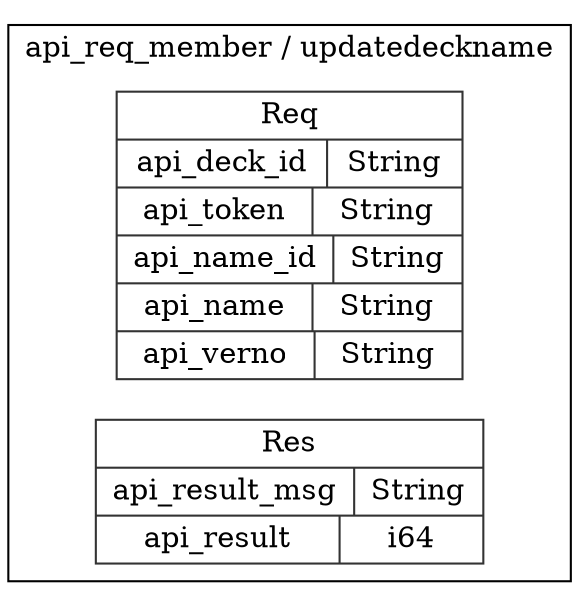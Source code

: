digraph {
  rankdir=LR;
  subgraph cluster_0 {
    label="api_req_member / updatedeckname";
    node [style="filled", color=white, style="solid", color=gray20];
    api_req_member__updatedeckname__Req [label="<Req> Req  | { api_deck_id | <api_deck_id> String } | { api_token | <api_token> String } | { api_name_id | <api_name_id> String } | { api_name | <api_name> String } | { api_verno | <api_verno> String }", shape=record];
    api_req_member__updatedeckname__Res [label="<Res> Res  | { api_result_msg | <api_result_msg> String } | { api_result | <api_result> i64 }", shape=record];
  }
}
